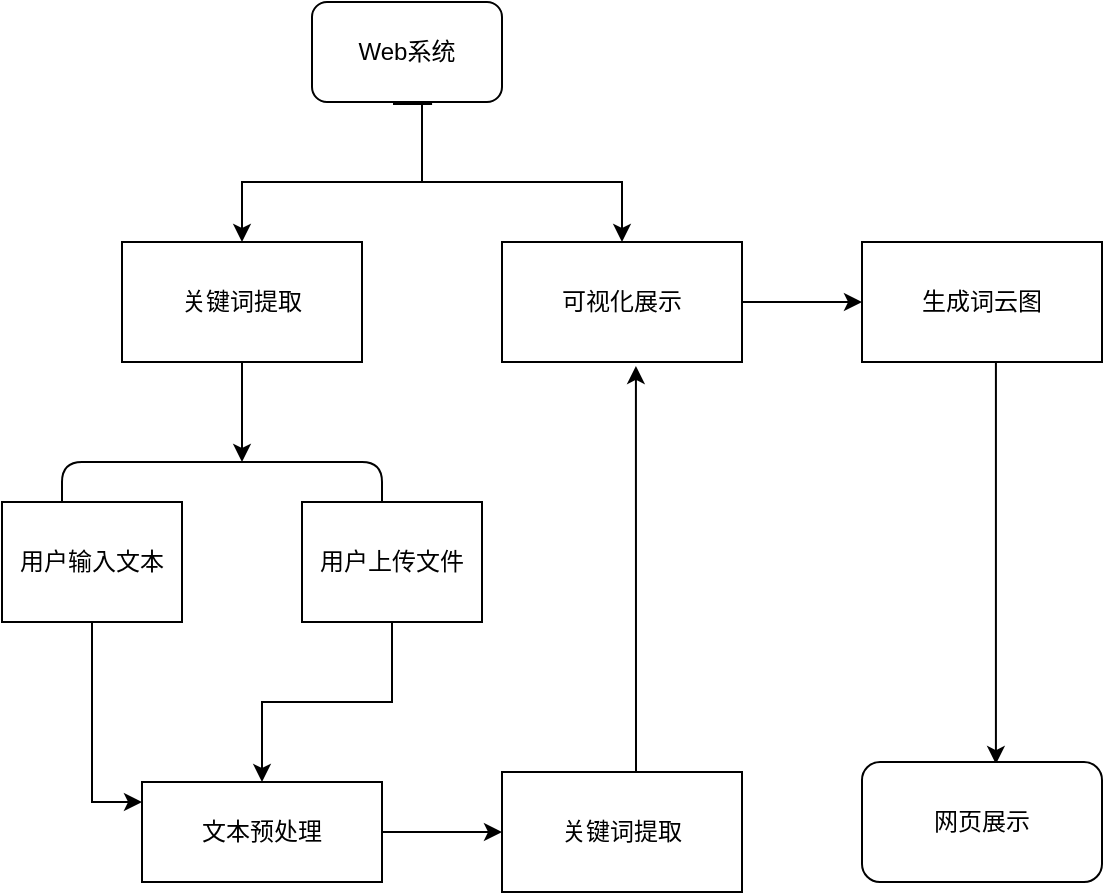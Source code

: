 <mxfile version="16.1.4" type="github">
  <diagram id="dJntC7baoFiYApWMhoOv" name="Page-1">
    <mxGraphModel dx="853" dy="1754" grid="1" gridSize="10" guides="1" tooltips="1" connect="1" arrows="1" fold="1" page="1" pageScale="1" pageWidth="827" pageHeight="1169" math="0" shadow="0">
      <root>
        <mxCell id="0" />
        <mxCell id="1" parent="0" />
        <mxCell id="axCD_BhFRmvyrdvlrib9-3" value="关键词提取" style="rounded=0;whiteSpace=wrap;html=1;" parent="1" vertex="1">
          <mxGeometry x="60" y="-430" width="120" height="60" as="geometry" />
        </mxCell>
        <mxCell id="axCD_BhFRmvyrdvlrib9-4" value="" style="edgeStyle=segmentEdgeStyle;endArrow=classic;html=1;rounded=0;exitX=0.632;exitY=1.02;exitDx=0;exitDy=0;exitPerimeter=0;" parent="1" source="QHY0Si2sFH-wRDIvjmfu-9" edge="1">
          <mxGeometry width="50" height="50" relative="1" as="geometry">
            <mxPoint x="110" y="-530" as="sourcePoint" />
            <mxPoint x="120" y="-430" as="targetPoint" />
            <Array as="points">
              <mxPoint x="196" y="-510" />
              <mxPoint x="210" y="-510" />
              <mxPoint x="210" y="-460" />
              <mxPoint x="120" y="-460" />
            </Array>
          </mxGeometry>
        </mxCell>
        <mxCell id="axCD_BhFRmvyrdvlrib9-5" value="可视化展示" style="rounded=0;whiteSpace=wrap;html=1;" parent="1" vertex="1">
          <mxGeometry x="250" y="-430" width="120" height="60" as="geometry" />
        </mxCell>
        <mxCell id="axCD_BhFRmvyrdvlrib9-7" value="" style="edgeStyle=elbowEdgeStyle;elbow=vertical;endArrow=classic;html=1;rounded=0;entryX=0.5;entryY=0;entryDx=0;entryDy=0;" parent="1" target="axCD_BhFRmvyrdvlrib9-5" edge="1">
          <mxGeometry width="50" height="50" relative="1" as="geometry">
            <mxPoint x="210" y="-480" as="sourcePoint" />
            <mxPoint x="310" y="-270" as="targetPoint" />
            <Array as="points">
              <mxPoint x="240" y="-460" />
              <mxPoint x="260" y="-430" />
              <mxPoint x="210" y="-430" />
              <mxPoint x="220" y="-290" />
            </Array>
          </mxGeometry>
        </mxCell>
        <mxCell id="axCD_BhFRmvyrdvlrib9-9" value="" style="endArrow=classic;html=1;rounded=0;exitX=0.5;exitY=1;exitDx=0;exitDy=0;" parent="1" source="axCD_BhFRmvyrdvlrib9-3" edge="1">
          <mxGeometry width="50" height="50" relative="1" as="geometry">
            <mxPoint x="130" y="-250" as="sourcePoint" />
            <mxPoint x="120" y="-320" as="targetPoint" />
          </mxGeometry>
        </mxCell>
        <mxCell id="axCD_BhFRmvyrdvlrib9-10" value="" style="shape=curlyBracket;whiteSpace=wrap;html=1;rounded=1;size=0;direction=south;" parent="1" vertex="1">
          <mxGeometry x="30" y="-320" width="160" height="20" as="geometry" />
        </mxCell>
        <mxCell id="axCD_BhFRmvyrdvlrib9-13" value="用户输入文本" style="rounded=0;whiteSpace=wrap;html=1;" parent="1" vertex="1">
          <mxGeometry y="-300" width="90" height="60" as="geometry" />
        </mxCell>
        <mxCell id="axCD_BhFRmvyrdvlrib9-15" value="用户上传文件" style="rounded=0;whiteSpace=wrap;html=1;" parent="1" vertex="1">
          <mxGeometry x="150" y="-300" width="90" height="60" as="geometry" />
        </mxCell>
        <mxCell id="axCD_BhFRmvyrdvlrib9-17" value="" style="edgeStyle=elbowEdgeStyle;elbow=vertical;endArrow=classic;html=1;rounded=0;exitX=0.5;exitY=1;exitDx=0;exitDy=0;" parent="1" source="axCD_BhFRmvyrdvlrib9-13" target="axCD_BhFRmvyrdvlrib9-19" edge="1">
          <mxGeometry width="50" height="50" relative="1" as="geometry">
            <mxPoint x="40" y="-230" as="sourcePoint" />
            <mxPoint x="80" y="-150" as="targetPoint" />
            <Array as="points">
              <mxPoint x="20" y="-150" />
              <mxPoint x="120" y="-200" />
            </Array>
          </mxGeometry>
        </mxCell>
        <mxCell id="axCD_BhFRmvyrdvlrib9-18" value="" style="edgeStyle=elbowEdgeStyle;elbow=vertical;endArrow=classic;html=1;rounded=0;exitX=0.5;exitY=1;exitDx=0;exitDy=0;" parent="1" source="axCD_BhFRmvyrdvlrib9-15" edge="1">
          <mxGeometry width="50" height="50" relative="1" as="geometry">
            <mxPoint x="100" y="-250" as="sourcePoint" />
            <mxPoint x="130" y="-160" as="targetPoint" />
            <Array as="points">
              <mxPoint x="110" y="-200" />
            </Array>
          </mxGeometry>
        </mxCell>
        <mxCell id="axCD_BhFRmvyrdvlrib9-19" value="文本预处理" style="rounded=0;whiteSpace=wrap;html=1;" parent="1" vertex="1">
          <mxGeometry x="70" y="-160" width="120" height="50" as="geometry" />
        </mxCell>
        <mxCell id="axCD_BhFRmvyrdvlrib9-20" value="" style="endArrow=classic;html=1;rounded=0;exitX=1;exitY=0.5;exitDx=0;exitDy=0;" parent="1" source="axCD_BhFRmvyrdvlrib9-19" edge="1">
          <mxGeometry width="50" height="50" relative="1" as="geometry">
            <mxPoint x="130" y="-110" as="sourcePoint" />
            <mxPoint x="250" y="-135" as="targetPoint" />
          </mxGeometry>
        </mxCell>
        <mxCell id="axCD_BhFRmvyrdvlrib9-21" value="关键词提取" style="rounded=0;whiteSpace=wrap;html=1;" parent="1" vertex="1">
          <mxGeometry x="250" y="-165" width="120" height="60" as="geometry" />
        </mxCell>
        <mxCell id="axCD_BhFRmvyrdvlrib9-22" value="" style="edgeStyle=segmentEdgeStyle;endArrow=classic;html=1;rounded=0;entryX=0.558;entryY=1.033;entryDx=0;entryDy=0;entryPerimeter=0;exitX=0.5;exitY=0;exitDx=0;exitDy=0;" parent="1" source="axCD_BhFRmvyrdvlrib9-21" target="axCD_BhFRmvyrdvlrib9-5" edge="1">
          <mxGeometry width="50" height="50" relative="1" as="geometry">
            <mxPoint x="300" y="-170" as="sourcePoint" />
            <mxPoint x="350" y="-220" as="targetPoint" />
          </mxGeometry>
        </mxCell>
        <mxCell id="axCD_BhFRmvyrdvlrib9-23" value="" style="endArrow=classic;html=1;rounded=0;exitX=1;exitY=0.5;exitDx=0;exitDy=0;" parent="1" source="axCD_BhFRmvyrdvlrib9-5" target="axCD_BhFRmvyrdvlrib9-24" edge="1">
          <mxGeometry width="50" height="50" relative="1" as="geometry">
            <mxPoint x="400" y="-370" as="sourcePoint" />
            <mxPoint x="440" y="-400" as="targetPoint" />
          </mxGeometry>
        </mxCell>
        <mxCell id="axCD_BhFRmvyrdvlrib9-24" value="生成词云图" style="rounded=0;whiteSpace=wrap;html=1;" parent="1" vertex="1">
          <mxGeometry x="430" y="-430" width="120" height="60" as="geometry" />
        </mxCell>
        <mxCell id="axCD_BhFRmvyrdvlrib9-25" value="" style="endArrow=classic;html=1;rounded=0;exitX=0.558;exitY=1;exitDx=0;exitDy=0;exitPerimeter=0;entryX=0.558;entryY=0.017;entryDx=0;entryDy=0;entryPerimeter=0;" parent="1" source="axCD_BhFRmvyrdvlrib9-24" edge="1">
          <mxGeometry width="50" height="50" relative="1" as="geometry">
            <mxPoint x="540" y="-250" as="sourcePoint" />
            <mxPoint x="496.96" y="-168.98" as="targetPoint" />
          </mxGeometry>
        </mxCell>
        <mxCell id="QHY0Si2sFH-wRDIvjmfu-9" value="Web系统" style="rounded=1;whiteSpace=wrap;html=1;" vertex="1" parent="1">
          <mxGeometry x="155" y="-550" width="95" height="50" as="geometry" />
        </mxCell>
        <mxCell id="QHY0Si2sFH-wRDIvjmfu-12" value="网页展示" style="rounded=1;whiteSpace=wrap;html=1;" vertex="1" parent="1">
          <mxGeometry x="430" y="-170" width="120" height="60" as="geometry" />
        </mxCell>
      </root>
    </mxGraphModel>
  </diagram>
</mxfile>
